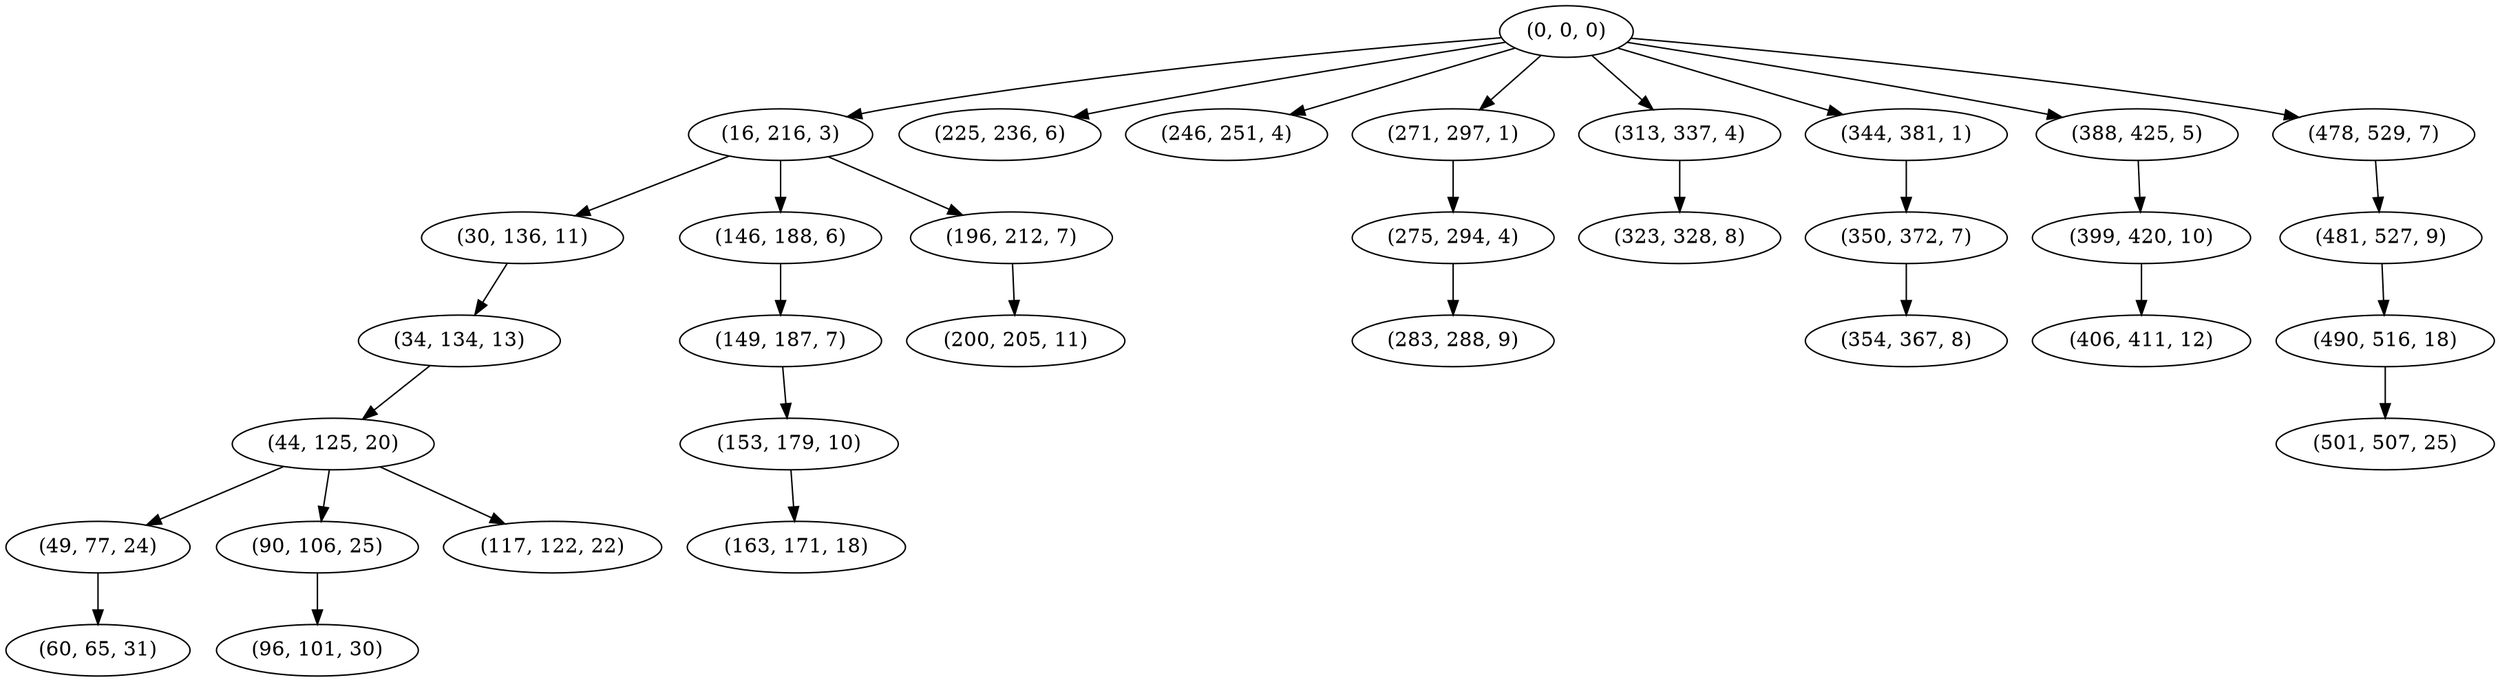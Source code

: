 digraph tree {
    "(0, 0, 0)";
    "(16, 216, 3)";
    "(30, 136, 11)";
    "(34, 134, 13)";
    "(44, 125, 20)";
    "(49, 77, 24)";
    "(60, 65, 31)";
    "(90, 106, 25)";
    "(96, 101, 30)";
    "(117, 122, 22)";
    "(146, 188, 6)";
    "(149, 187, 7)";
    "(153, 179, 10)";
    "(163, 171, 18)";
    "(196, 212, 7)";
    "(200, 205, 11)";
    "(225, 236, 6)";
    "(246, 251, 4)";
    "(271, 297, 1)";
    "(275, 294, 4)";
    "(283, 288, 9)";
    "(313, 337, 4)";
    "(323, 328, 8)";
    "(344, 381, 1)";
    "(350, 372, 7)";
    "(354, 367, 8)";
    "(388, 425, 5)";
    "(399, 420, 10)";
    "(406, 411, 12)";
    "(478, 529, 7)";
    "(481, 527, 9)";
    "(490, 516, 18)";
    "(501, 507, 25)";
    "(0, 0, 0)" -> "(16, 216, 3)";
    "(0, 0, 0)" -> "(225, 236, 6)";
    "(0, 0, 0)" -> "(246, 251, 4)";
    "(0, 0, 0)" -> "(271, 297, 1)";
    "(0, 0, 0)" -> "(313, 337, 4)";
    "(0, 0, 0)" -> "(344, 381, 1)";
    "(0, 0, 0)" -> "(388, 425, 5)";
    "(0, 0, 0)" -> "(478, 529, 7)";
    "(16, 216, 3)" -> "(30, 136, 11)";
    "(16, 216, 3)" -> "(146, 188, 6)";
    "(16, 216, 3)" -> "(196, 212, 7)";
    "(30, 136, 11)" -> "(34, 134, 13)";
    "(34, 134, 13)" -> "(44, 125, 20)";
    "(44, 125, 20)" -> "(49, 77, 24)";
    "(44, 125, 20)" -> "(90, 106, 25)";
    "(44, 125, 20)" -> "(117, 122, 22)";
    "(49, 77, 24)" -> "(60, 65, 31)";
    "(90, 106, 25)" -> "(96, 101, 30)";
    "(146, 188, 6)" -> "(149, 187, 7)";
    "(149, 187, 7)" -> "(153, 179, 10)";
    "(153, 179, 10)" -> "(163, 171, 18)";
    "(196, 212, 7)" -> "(200, 205, 11)";
    "(271, 297, 1)" -> "(275, 294, 4)";
    "(275, 294, 4)" -> "(283, 288, 9)";
    "(313, 337, 4)" -> "(323, 328, 8)";
    "(344, 381, 1)" -> "(350, 372, 7)";
    "(350, 372, 7)" -> "(354, 367, 8)";
    "(388, 425, 5)" -> "(399, 420, 10)";
    "(399, 420, 10)" -> "(406, 411, 12)";
    "(478, 529, 7)" -> "(481, 527, 9)";
    "(481, 527, 9)" -> "(490, 516, 18)";
    "(490, 516, 18)" -> "(501, 507, 25)";
}
